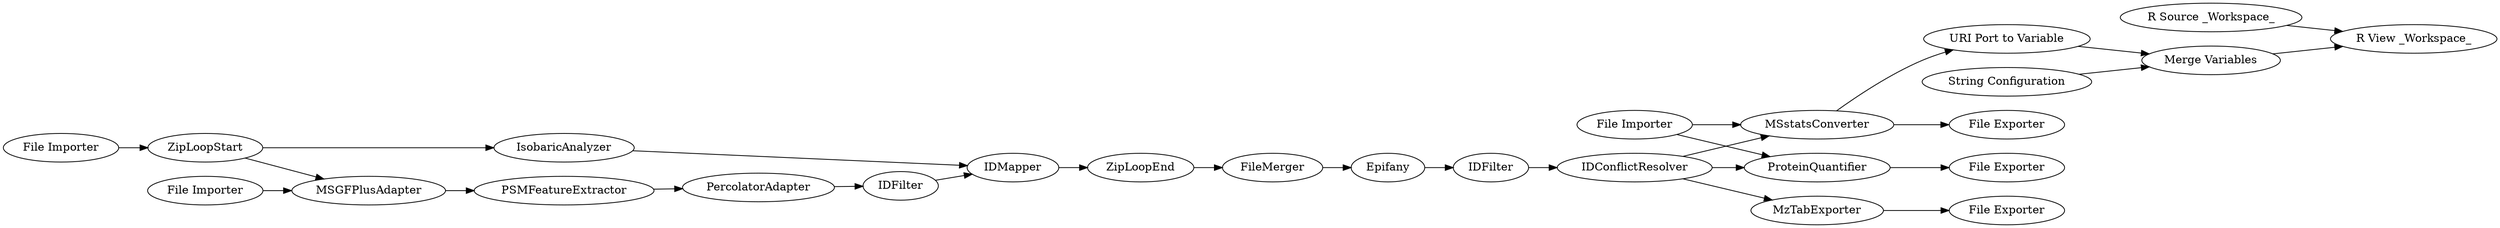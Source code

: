 digraph {
	"-6401461806239686738_235" [label=IsobaricAnalyzer]
	"-6401461806239686738_248" [label="R Source _Workspace_"]
	"-6401461806239686738_226" [label=IDMapper]
	"-6401461806239686738_258" [label="File Importer"]
	"-6401461806239686738_252" [label="R View _Workspace_"]
	"-6401461806239686738_8" [label=PercolatorAdapter]
	"-6401461806239686738_231" [label=IDConflictResolver]
	"-6401461806239686738_240" [label=MSstatsConverter]
	"-6401461806239686738_253" [label=IDFilter]
	"-6401461806239686738_261" [label="File Exporter"]
	"-6401461806239686738_239" [label=FileMerger]
	"-6401461806239686738_246" [label="URI Port to Variable"]
	"-6401461806239686738_260" [label="File Exporter"]
	"-3605963208514220703_3" [label=MSGFPlusAdapter]
	"-6401461806239686738_251" [label=IDFilter]
	"-6401461806239686738_254" [label="Merge Variables"]
	"-6401461806239686738_10" [label=ZipLoopEnd]
	"-6401461806239686738_222" [label=ProteinQuantifier]
	"-6401461806239686738_259" [label="File Importer"]
	"-6401461806239686738_5" [label=ZipLoopStart]
	"-6401461806239686738_250" [label=Epifany]
	"-3605963208514220703_7" [label=PSMFeatureExtractor]
	"-6401461806239686738_256" [label="File Importer"]
	"-6401461806239686738_227" [label=MzTabExporter]
	"-6401461806239686738_257" [label="File Exporter"]
	"-6401461806239686738_255" [label="String Configuration"]
	"-6401461806239686738_231" -> "-6401461806239686738_240"
	"-3605963208514220703_7" -> "-6401461806239686738_8"
	"-6401461806239686738_250" -> "-6401461806239686738_253"
	"-6401461806239686738_258" -> "-6401461806239686738_240"
	"-6401461806239686738_10" -> "-6401461806239686738_239"
	"-3605963208514220703_3" -> "-3605963208514220703_7"
	"-6401461806239686738_231" -> "-6401461806239686738_227"
	"-6401461806239686738_226" -> "-6401461806239686738_10"
	"-6401461806239686738_239" -> "-6401461806239686738_250"
	"-6401461806239686738_8" -> "-6401461806239686738_251"
	"-6401461806239686738_5" -> "-3605963208514220703_3"
	"-6401461806239686738_235" -> "-6401461806239686738_226"
	"-6401461806239686738_227" -> "-6401461806239686738_260"
	"-6401461806239686738_246" -> "-6401461806239686738_254"
	"-6401461806239686738_256" -> "-3605963208514220703_3"
	"-6401461806239686738_251" -> "-6401461806239686738_226"
	"-6401461806239686738_231" -> "-6401461806239686738_222"
	"-6401461806239686738_253" -> "-6401461806239686738_231"
	"-6401461806239686738_258" -> "-6401461806239686738_222"
	"-6401461806239686738_240" -> "-6401461806239686738_261"
	"-6401461806239686738_254" -> "-6401461806239686738_252"
	"-6401461806239686738_240" -> "-6401461806239686738_246"
	"-6401461806239686738_255" -> "-6401461806239686738_254"
	"-6401461806239686738_222" -> "-6401461806239686738_257"
	"-6401461806239686738_259" -> "-6401461806239686738_5"
	"-6401461806239686738_248" -> "-6401461806239686738_252"
	"-6401461806239686738_5" -> "-6401461806239686738_235"
	rankdir=LR
}
